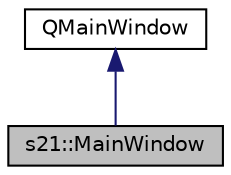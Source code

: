 digraph "s21::MainWindow"
{
 // LATEX_PDF_SIZE
  edge [fontname="Helvetica",fontsize="10",labelfontname="Helvetica",labelfontsize="10"];
  node [fontname="Helvetica",fontsize="10",shape=record];
  Node1 [label="s21::MainWindow",height=0.2,width=0.4,color="black", fillcolor="grey75", style="filled", fontcolor="black",tooltip="The base class of the view."];
  Node2 -> Node1 [dir="back",color="midnightblue",fontsize="10",style="solid",fontname="Helvetica"];
  Node2 [label="QMainWindow",height=0.2,width=0.4,color="black", fillcolor="white", style="filled",tooltip=" "];
}

